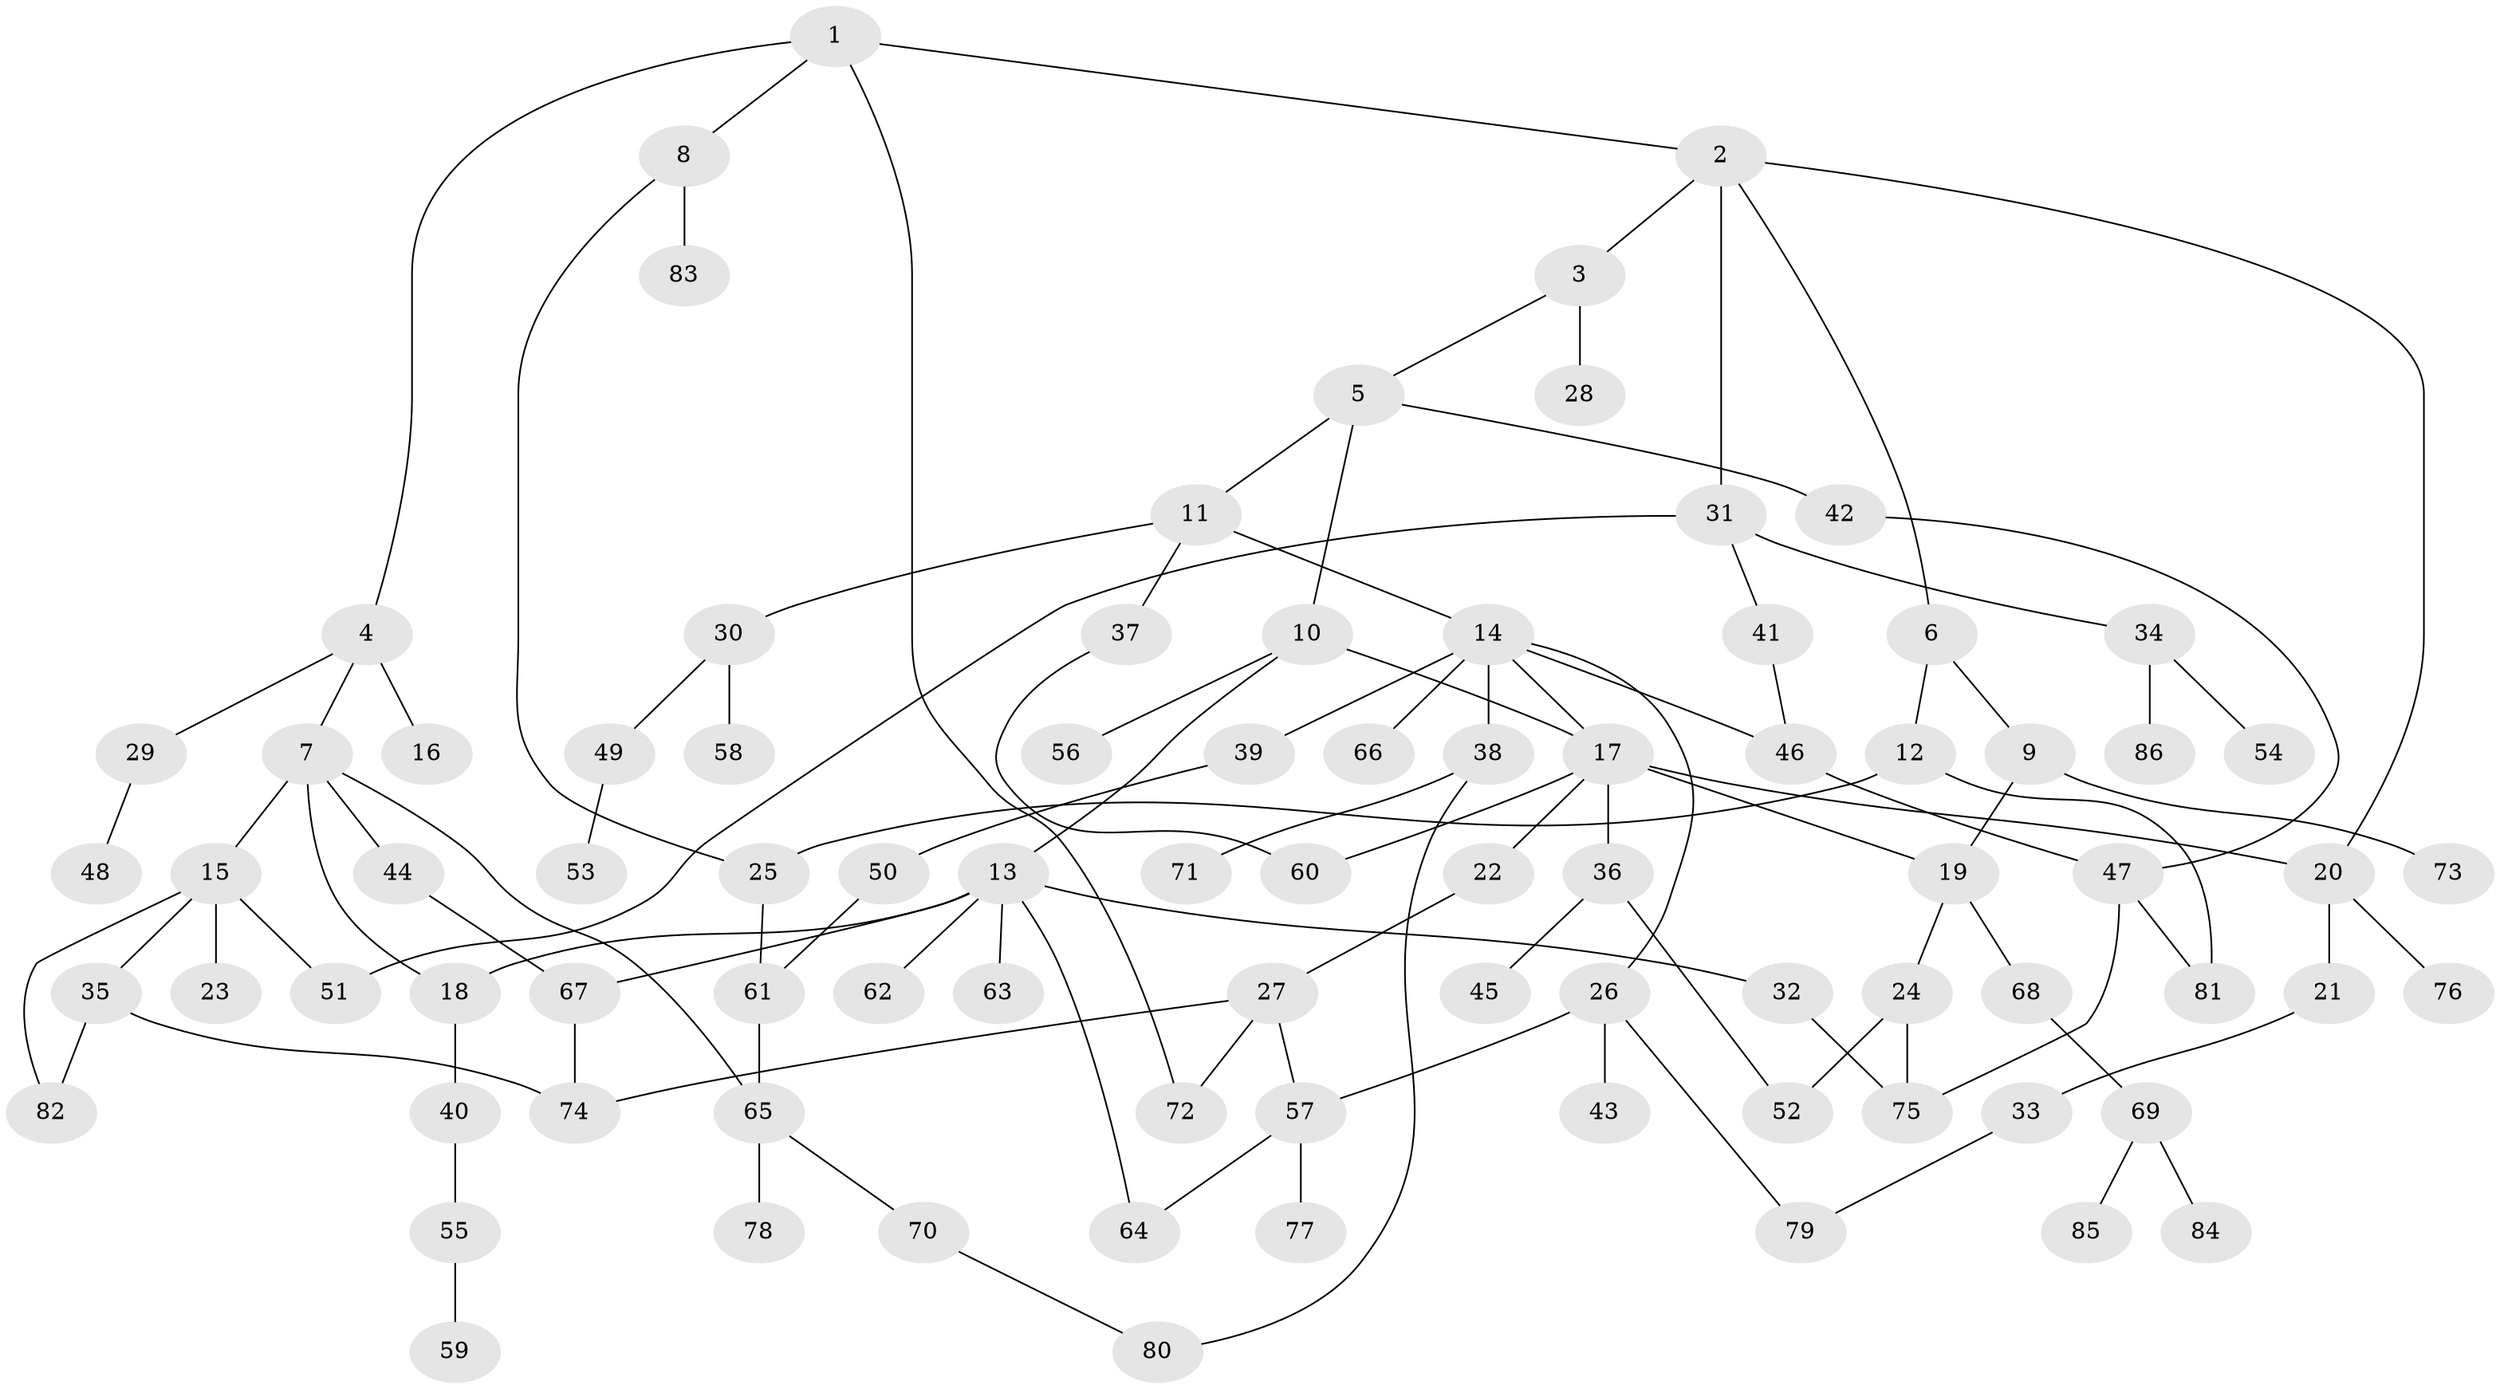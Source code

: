 // Generated by graph-tools (version 1.1) at 2025/41/03/09/25 04:41:23]
// undirected, 86 vertices, 109 edges
graph export_dot {
graph [start="1"]
  node [color=gray90,style=filled];
  1;
  2;
  3;
  4;
  5;
  6;
  7;
  8;
  9;
  10;
  11;
  12;
  13;
  14;
  15;
  16;
  17;
  18;
  19;
  20;
  21;
  22;
  23;
  24;
  25;
  26;
  27;
  28;
  29;
  30;
  31;
  32;
  33;
  34;
  35;
  36;
  37;
  38;
  39;
  40;
  41;
  42;
  43;
  44;
  45;
  46;
  47;
  48;
  49;
  50;
  51;
  52;
  53;
  54;
  55;
  56;
  57;
  58;
  59;
  60;
  61;
  62;
  63;
  64;
  65;
  66;
  67;
  68;
  69;
  70;
  71;
  72;
  73;
  74;
  75;
  76;
  77;
  78;
  79;
  80;
  81;
  82;
  83;
  84;
  85;
  86;
  1 -- 2;
  1 -- 4;
  1 -- 8;
  1 -- 72;
  2 -- 3;
  2 -- 6;
  2 -- 31;
  2 -- 20;
  3 -- 5;
  3 -- 28;
  4 -- 7;
  4 -- 16;
  4 -- 29;
  5 -- 10;
  5 -- 11;
  5 -- 42;
  6 -- 9;
  6 -- 12;
  7 -- 15;
  7 -- 44;
  7 -- 65;
  7 -- 18;
  8 -- 25;
  8 -- 83;
  9 -- 73;
  9 -- 19;
  10 -- 13;
  10 -- 17;
  10 -- 56;
  11 -- 14;
  11 -- 30;
  11 -- 37;
  12 -- 81;
  12 -- 25;
  13 -- 18;
  13 -- 32;
  13 -- 62;
  13 -- 63;
  13 -- 64;
  13 -- 67;
  14 -- 26;
  14 -- 38;
  14 -- 39;
  14 -- 46;
  14 -- 66;
  14 -- 17;
  15 -- 23;
  15 -- 35;
  15 -- 51;
  15 -- 82;
  17 -- 19;
  17 -- 20;
  17 -- 22;
  17 -- 36;
  17 -- 60;
  18 -- 40;
  19 -- 24;
  19 -- 68;
  20 -- 21;
  20 -- 76;
  21 -- 33;
  22 -- 27;
  24 -- 52;
  24 -- 75;
  25 -- 61;
  26 -- 43;
  26 -- 79;
  26 -- 57;
  27 -- 57;
  27 -- 74;
  27 -- 72;
  29 -- 48;
  30 -- 49;
  30 -- 58;
  31 -- 34;
  31 -- 41;
  31 -- 51;
  32 -- 75;
  33 -- 79;
  34 -- 54;
  34 -- 86;
  35 -- 82;
  35 -- 74;
  36 -- 45;
  36 -- 52;
  37 -- 60;
  38 -- 71;
  38 -- 80;
  39 -- 50;
  40 -- 55;
  41 -- 46;
  42 -- 47;
  44 -- 67;
  46 -- 47;
  47 -- 81;
  47 -- 75;
  49 -- 53;
  50 -- 61;
  55 -- 59;
  57 -- 77;
  57 -- 64;
  61 -- 65;
  65 -- 70;
  65 -- 78;
  67 -- 74;
  68 -- 69;
  69 -- 84;
  69 -- 85;
  70 -- 80;
}
